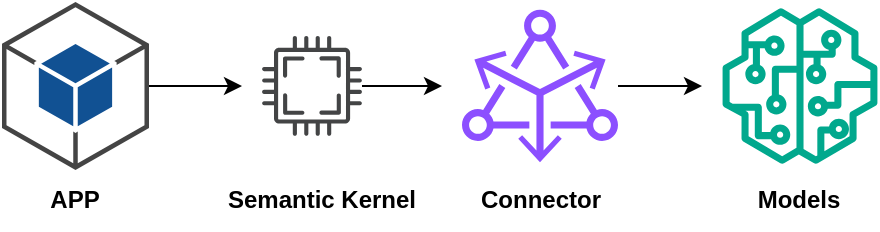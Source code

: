 <mxfile version="24.2.5" type="device">
  <diagram name="Page-1" id="Exw7-E7XCkNXISRMkHzn">
    <mxGraphModel dx="1102" dy="702" grid="1" gridSize="10" guides="1" tooltips="1" connect="1" arrows="1" fold="1" page="1" pageScale="1" pageWidth="850" pageHeight="1100" math="0" shadow="0">
      <root>
        <mxCell id="0" />
        <mxCell id="1" parent="0" />
        <mxCell id="ck5JS-5OrzXpDrZkjGdZ-8" style="edgeStyle=orthogonalEdgeStyle;rounded=0;orthogonalLoop=1;jettySize=auto;html=1;exitX=1;exitY=0.5;exitDx=0;exitDy=0;exitPerimeter=0;" edge="1" parent="1" source="ck5JS-5OrzXpDrZkjGdZ-2">
          <mxGeometry relative="1" as="geometry">
            <mxPoint x="200" y="362" as="targetPoint" />
          </mxGeometry>
        </mxCell>
        <mxCell id="ck5JS-5OrzXpDrZkjGdZ-2" value="" style="outlineConnect=0;dashed=0;verticalLabelPosition=bottom;verticalAlign=top;align=center;html=1;shape=mxgraph.aws3.android;fillColor=#115193;gradientColor=none;" vertex="1" parent="1">
          <mxGeometry x="80" y="320" width="73.5" height="84" as="geometry" />
        </mxCell>
        <mxCell id="ck5JS-5OrzXpDrZkjGdZ-3" value="APP" style="text;html=1;align=center;verticalAlign=middle;whiteSpace=wrap;rounded=0;fontStyle=1" vertex="1" parent="1">
          <mxGeometry x="88.37" y="404" width="56.75" height="30" as="geometry" />
        </mxCell>
        <mxCell id="ck5JS-5OrzXpDrZkjGdZ-13" style="edgeStyle=orthogonalEdgeStyle;rounded=0;orthogonalLoop=1;jettySize=auto;html=1;" edge="1" parent="1" source="ck5JS-5OrzXpDrZkjGdZ-5">
          <mxGeometry relative="1" as="geometry">
            <mxPoint x="430" y="362" as="targetPoint" />
          </mxGeometry>
        </mxCell>
        <mxCell id="ck5JS-5OrzXpDrZkjGdZ-5" value="" style="sketch=0;outlineConnect=0;fontColor=#232F3E;gradientColor=none;fillColor=#8C4FFF;strokeColor=none;dashed=0;verticalLabelPosition=bottom;verticalAlign=top;align=center;html=1;fontSize=12;fontStyle=0;aspect=fixed;pointerEvents=1;shape=mxgraph.aws4.msk_amazon_msk_connect;" vertex="1" parent="1">
          <mxGeometry x="310" y="323.5" width="78" height="77" as="geometry" />
        </mxCell>
        <mxCell id="ck5JS-5OrzXpDrZkjGdZ-6" value="Connector" style="text;html=1;align=center;verticalAlign=middle;whiteSpace=wrap;rounded=0;fontStyle=1" vertex="1" parent="1">
          <mxGeometry x="320.63" y="404" width="56.75" height="30" as="geometry" />
        </mxCell>
        <mxCell id="ck5JS-5OrzXpDrZkjGdZ-10" style="edgeStyle=orthogonalEdgeStyle;rounded=0;orthogonalLoop=1;jettySize=auto;html=1;" edge="1" parent="1" source="ck5JS-5OrzXpDrZkjGdZ-7">
          <mxGeometry relative="1" as="geometry">
            <mxPoint x="300" y="362" as="targetPoint" />
          </mxGeometry>
        </mxCell>
        <mxCell id="ck5JS-5OrzXpDrZkjGdZ-7" value="" style="sketch=0;pointerEvents=1;shadow=0;dashed=0;html=1;strokeColor=none;fillColor=#434445;aspect=fixed;labelPosition=center;verticalLabelPosition=bottom;verticalAlign=top;align=center;outlineConnect=0;shape=mxgraph.vvd.cpu;" vertex="1" parent="1">
          <mxGeometry x="210" y="337" width="50" height="50" as="geometry" />
        </mxCell>
        <mxCell id="ck5JS-5OrzXpDrZkjGdZ-11" value="Semantic Kernel" style="text;html=1;align=center;verticalAlign=middle;whiteSpace=wrap;rounded=0;fontStyle=1" vertex="1" parent="1">
          <mxGeometry x="180" y="404" width="120" height="30" as="geometry" />
        </mxCell>
        <mxCell id="ck5JS-5OrzXpDrZkjGdZ-12" value="" style="sketch=0;outlineConnect=0;fontColor=#232F3E;gradientColor=none;fillColor=#01A88D;strokeColor=none;dashed=0;verticalLabelPosition=bottom;verticalAlign=top;align=center;html=1;fontSize=12;fontStyle=0;aspect=fixed;pointerEvents=1;shape=mxgraph.aws4.sagemaker_model;" vertex="1" parent="1">
          <mxGeometry x="440" y="323" width="78" height="78" as="geometry" />
        </mxCell>
        <mxCell id="ck5JS-5OrzXpDrZkjGdZ-14" value="Models" style="text;html=1;align=center;verticalAlign=middle;whiteSpace=wrap;rounded=0;fontStyle=1" vertex="1" parent="1">
          <mxGeometry x="454.31" y="404" width="49.38" height="30" as="geometry" />
        </mxCell>
      </root>
    </mxGraphModel>
  </diagram>
</mxfile>
